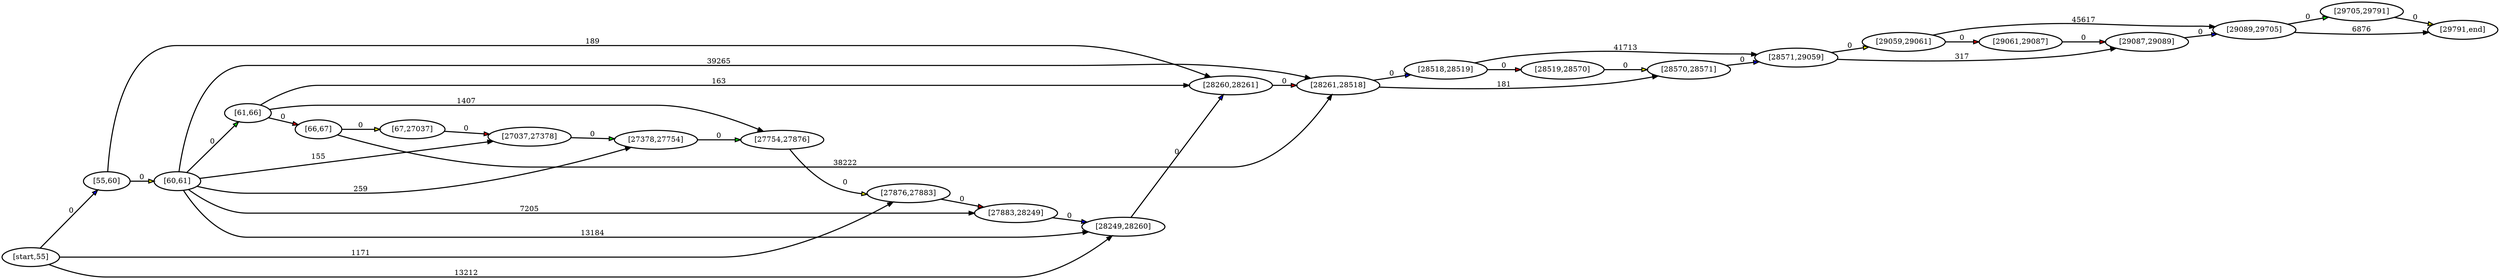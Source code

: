 digraph N {
	overlap="false"
	rankdir="LR"
	0 [label="[start,55]", style="bold"];
	1 [label="[55,60]", style="bold"];
	2 [label="[60,61]", style="bold"];
	3 [label="[61,66]", style="bold"];
	4 [label="[66,67]", style="bold"];
	5 [label="[67,27037]", style="bold"];
	6 [label="[27037,27378]", style="bold"];
	7 [label="[27378,27754]", style="bold"];
	8 [label="[27754,27876]", style="bold"];
	9 [label="[27876,27883]", style="bold"];
	10 [label="[27883,28249]", style="bold"];
	11 [label="[28249,28260]", style="bold"];
	12 [label="[28260,28261]", style="bold"];
	13 [label="[28261,28518]", style="bold"];
	14 [label="[28518,28519]", style="bold"];
	15 [label="[28519,28570]", style="bold"];
	16 [label="[28570,28571]", style="bold"];
	17 [label="[28571,29059]", style="bold"];
	18 [label="[29059,29061]", style="bold"];
	19 [label="[29061,29087]", style="bold"];
	20 [label="[29087,29089]", style="bold"];
	21 [label="[29089,29705]", style="bold"];
	22 [label="[29705,29791]", style="bold"];
	23 [label="[29791,end]", style="bold"];
	0 -> 9 [label="1171", fillcolor=black, style="bold"];
	0 -> 11 [label="13212", fillcolor=black, style="bold"];
	1 -> 12 [label="189", fillcolor=black, style="bold"];
	2 -> 6 [label="155", fillcolor=black, style="bold"];
	2 -> 7 [label="259", fillcolor=black, style="bold"];
	2 -> 10 [label="7205", fillcolor=black, style="bold"];
	2 -> 11 [label="13184", fillcolor=black, style="bold"];
	2 -> 13 [label="39265", fillcolor=black, style="bold"];
	3 -> 8 [label="1407", fillcolor=black, style="bold"];
	3 -> 12 [label="163", fillcolor=black, style="bold"];
	4 -> 13 [label="38222", fillcolor=black, style="bold"];
	13 -> 16 [label="181", fillcolor=black, style="bold"];
	14 -> 17 [label="41713", fillcolor=black, style="bold"];
	17 -> 20 [label="317", fillcolor=black, style="bold"];
	18 -> 21 [label="45617", fillcolor=black, style="bold"];
	21 -> 23 [label="6876", fillcolor=black, style="bold"];
	3 -> 4 [label="0", fillcolor=red, style="bold"];
	4 -> 5 [label="0", fillcolor=yellow, style="bold"];
	17 -> 18 [label="0", fillcolor=yellow, style="bold"];
	18 -> 19 [label="0", fillcolor=red, style="bold"];
	21 -> 22 [label="0", fillcolor=green, style="bold"];
	10 -> 11 [label="0", fillcolor=blue, style="bold"];
	15 -> 16 [label="0", fillcolor=yellow, style="bold"];
	16 -> 17 [label="0", fillcolor=blue, style="bold"];
	5 -> 6 [label="0", fillcolor=red, style="bold"];
	19 -> 20 [label="0", fillcolor=red, style="bold"];
	22 -> 23 [label="0", fillcolor=yellow, style="bold"];
	20 -> 21 [label="0", fillcolor=blue, style="bold"];
	8 -> 9 [label="0", fillcolor=yellow, style="bold"];
	11 -> 12 [label="0", fillcolor=blue, style="bold"];
	12 -> 13 [label="0", fillcolor=red, style="bold"];
	13 -> 14 [label="0", fillcolor=blue, style="bold"];
	14 -> 15 [label="0", fillcolor=red, style="bold"];
	7 -> 8 [label="0", fillcolor=green, style="bold"];
	9 -> 10 [label="0", fillcolor=red, style="bold"];
	6 -> 7 [label="0", fillcolor=green, style="bold"];
	0 -> 1 [label="0", fillcolor=blue, style="bold"];
	1 -> 2 [label="0", fillcolor=yellow, style="bold"];
	2 -> 3 [label="0", fillcolor=green, style="bold"];
}